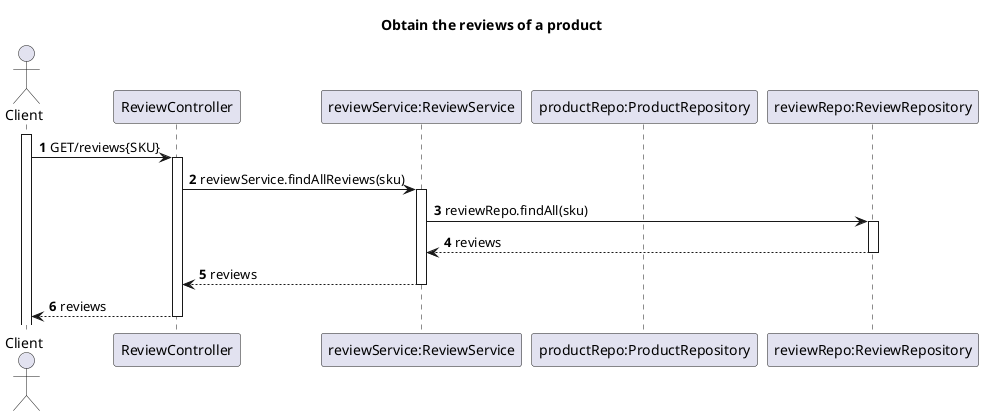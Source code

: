 @startuml
'https://plantuml.com/sequence-diagram
title Obtain the reviews of a product
autoactivate on
autonumber

actor "Client" as Client

participant "ReviewController" as CtrlR
participant "reviewService:ReviewService" as SvcR
participant "productRepo:ProductRepository" as RepoP
participant "reviewRepo:ReviewRepository" as RepoR

activate Client

Client -> CtrlR : GET/reviews{SKU}
CtrlR -> SvcR : reviewService.findAllReviews(sku)
SvcR -> RepoR: reviewRepo.findAll(sku)
RepoR --> SvcR: reviews
SvcR --> CtrlR: reviews
CtrlR --> "Client": reviews



@enduml